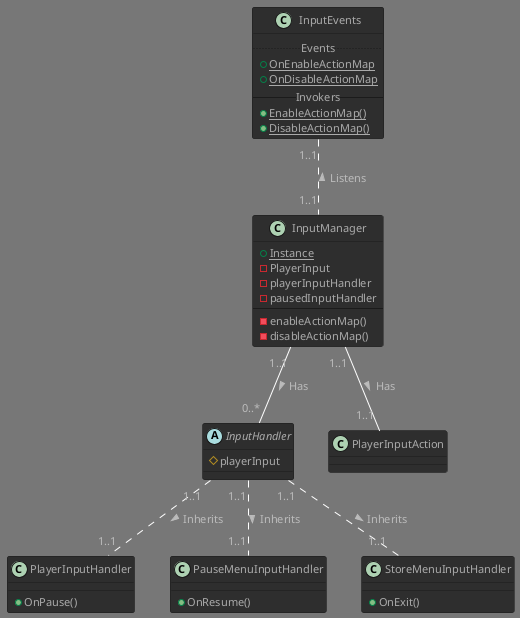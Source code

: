 @startuml inputsystem
!theme reddress-darkblue

class InputManager {
    {static} +Instance
    -PlayerInput
    -playerInputHandler
    -pausedInputHandler
    --
    -enableActionMap()
    -disableActionMap()
}

class InputEvents {
    ..Events..
    {static} +OnEnableActionMap
    {static} +OnDisableActionMap
    --Invokers--
    {static} +EnableActionMap()
    {static} +DisableActionMap()
}

abstract InputHandler {
    #playerInput
}

class PlayerInputHandler {
    +OnPause()
}

class PauseMenuInputHandler {
    +OnResume()
}

class StoreMenuInputHandler {
    +OnExit()
}

class PlayerInputAction

InputManager        "1..1"    .up.     "1..1"    InputEvents         : "Listens >"
InputManager        "1..1"    -down-   "0..*"    InputHandler        : "Has >"
InputManager        "1..1"    -down-   "1..1"    PlayerInputAction   : "Has >"

InputHandler        "1..1"    .down.   "1..1"    PlayerInputHandler  : "Inherits >"
InputHandler        "1..1"    .down.   "1..1"    PauseMenuInputHandler  : "Inherits >"
InputHandler        "1..1"    .down.   "1..1"    StoreMenuInputHandler  : "Inherits >"

@enduml
